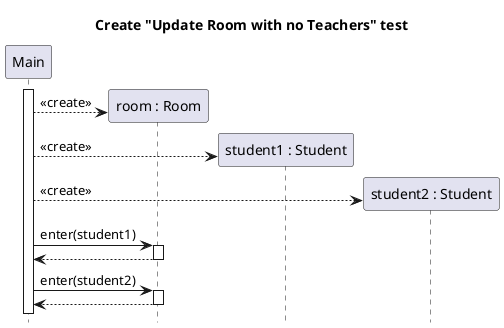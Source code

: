 @startuml room-update-no-teachers-create
title Create "Update Room with no Teachers" test
hide footbox
participant "Main" as main
participant "room : Room" as room
participant "student1 : Student" as stu1
participant "student2 : Student" as stu2

main++
create room
main --> room : <<create>>
create stu1
main --> stu1 : <<create>>
create stu2
main --> stu2 : <<create>>
main -> room ++: enter(student1)
return
main -> room ++: enter(student2)
return

@enduml